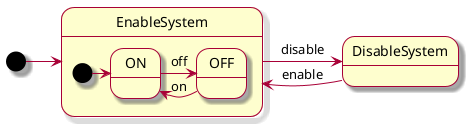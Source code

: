 @startuml
skin rose

[*] -> EnableSystem

state EnableSystem {
  [*] -> ON
  ON -> OFF : off
  OFF -> ON : on
}

EnableSystem -> DisableSystem : disable
EnableSystem <- DisableSystem : enable

@enduml
